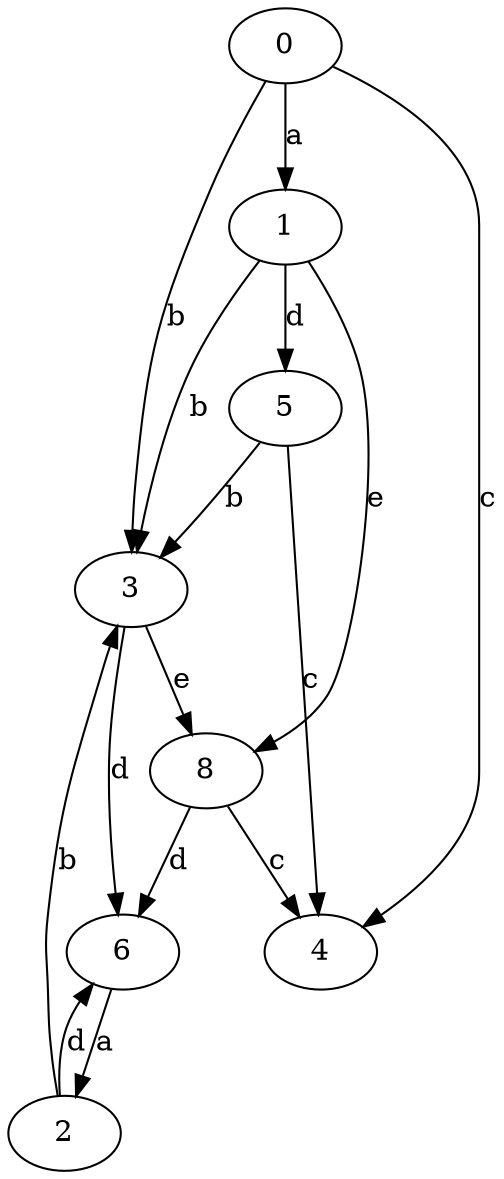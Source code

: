 strict digraph  {
0;
1;
2;
3;
4;
5;
6;
8;
0 -> 1  [label=a];
0 -> 3  [label=b];
0 -> 4  [label=c];
1 -> 3  [label=b];
1 -> 5  [label=d];
1 -> 8  [label=e];
2 -> 3  [label=b];
2 -> 6  [label=d];
3 -> 6  [label=d];
3 -> 8  [label=e];
5 -> 3  [label=b];
5 -> 4  [label=c];
6 -> 2  [label=a];
8 -> 4  [label=c];
8 -> 6  [label=d];
}
